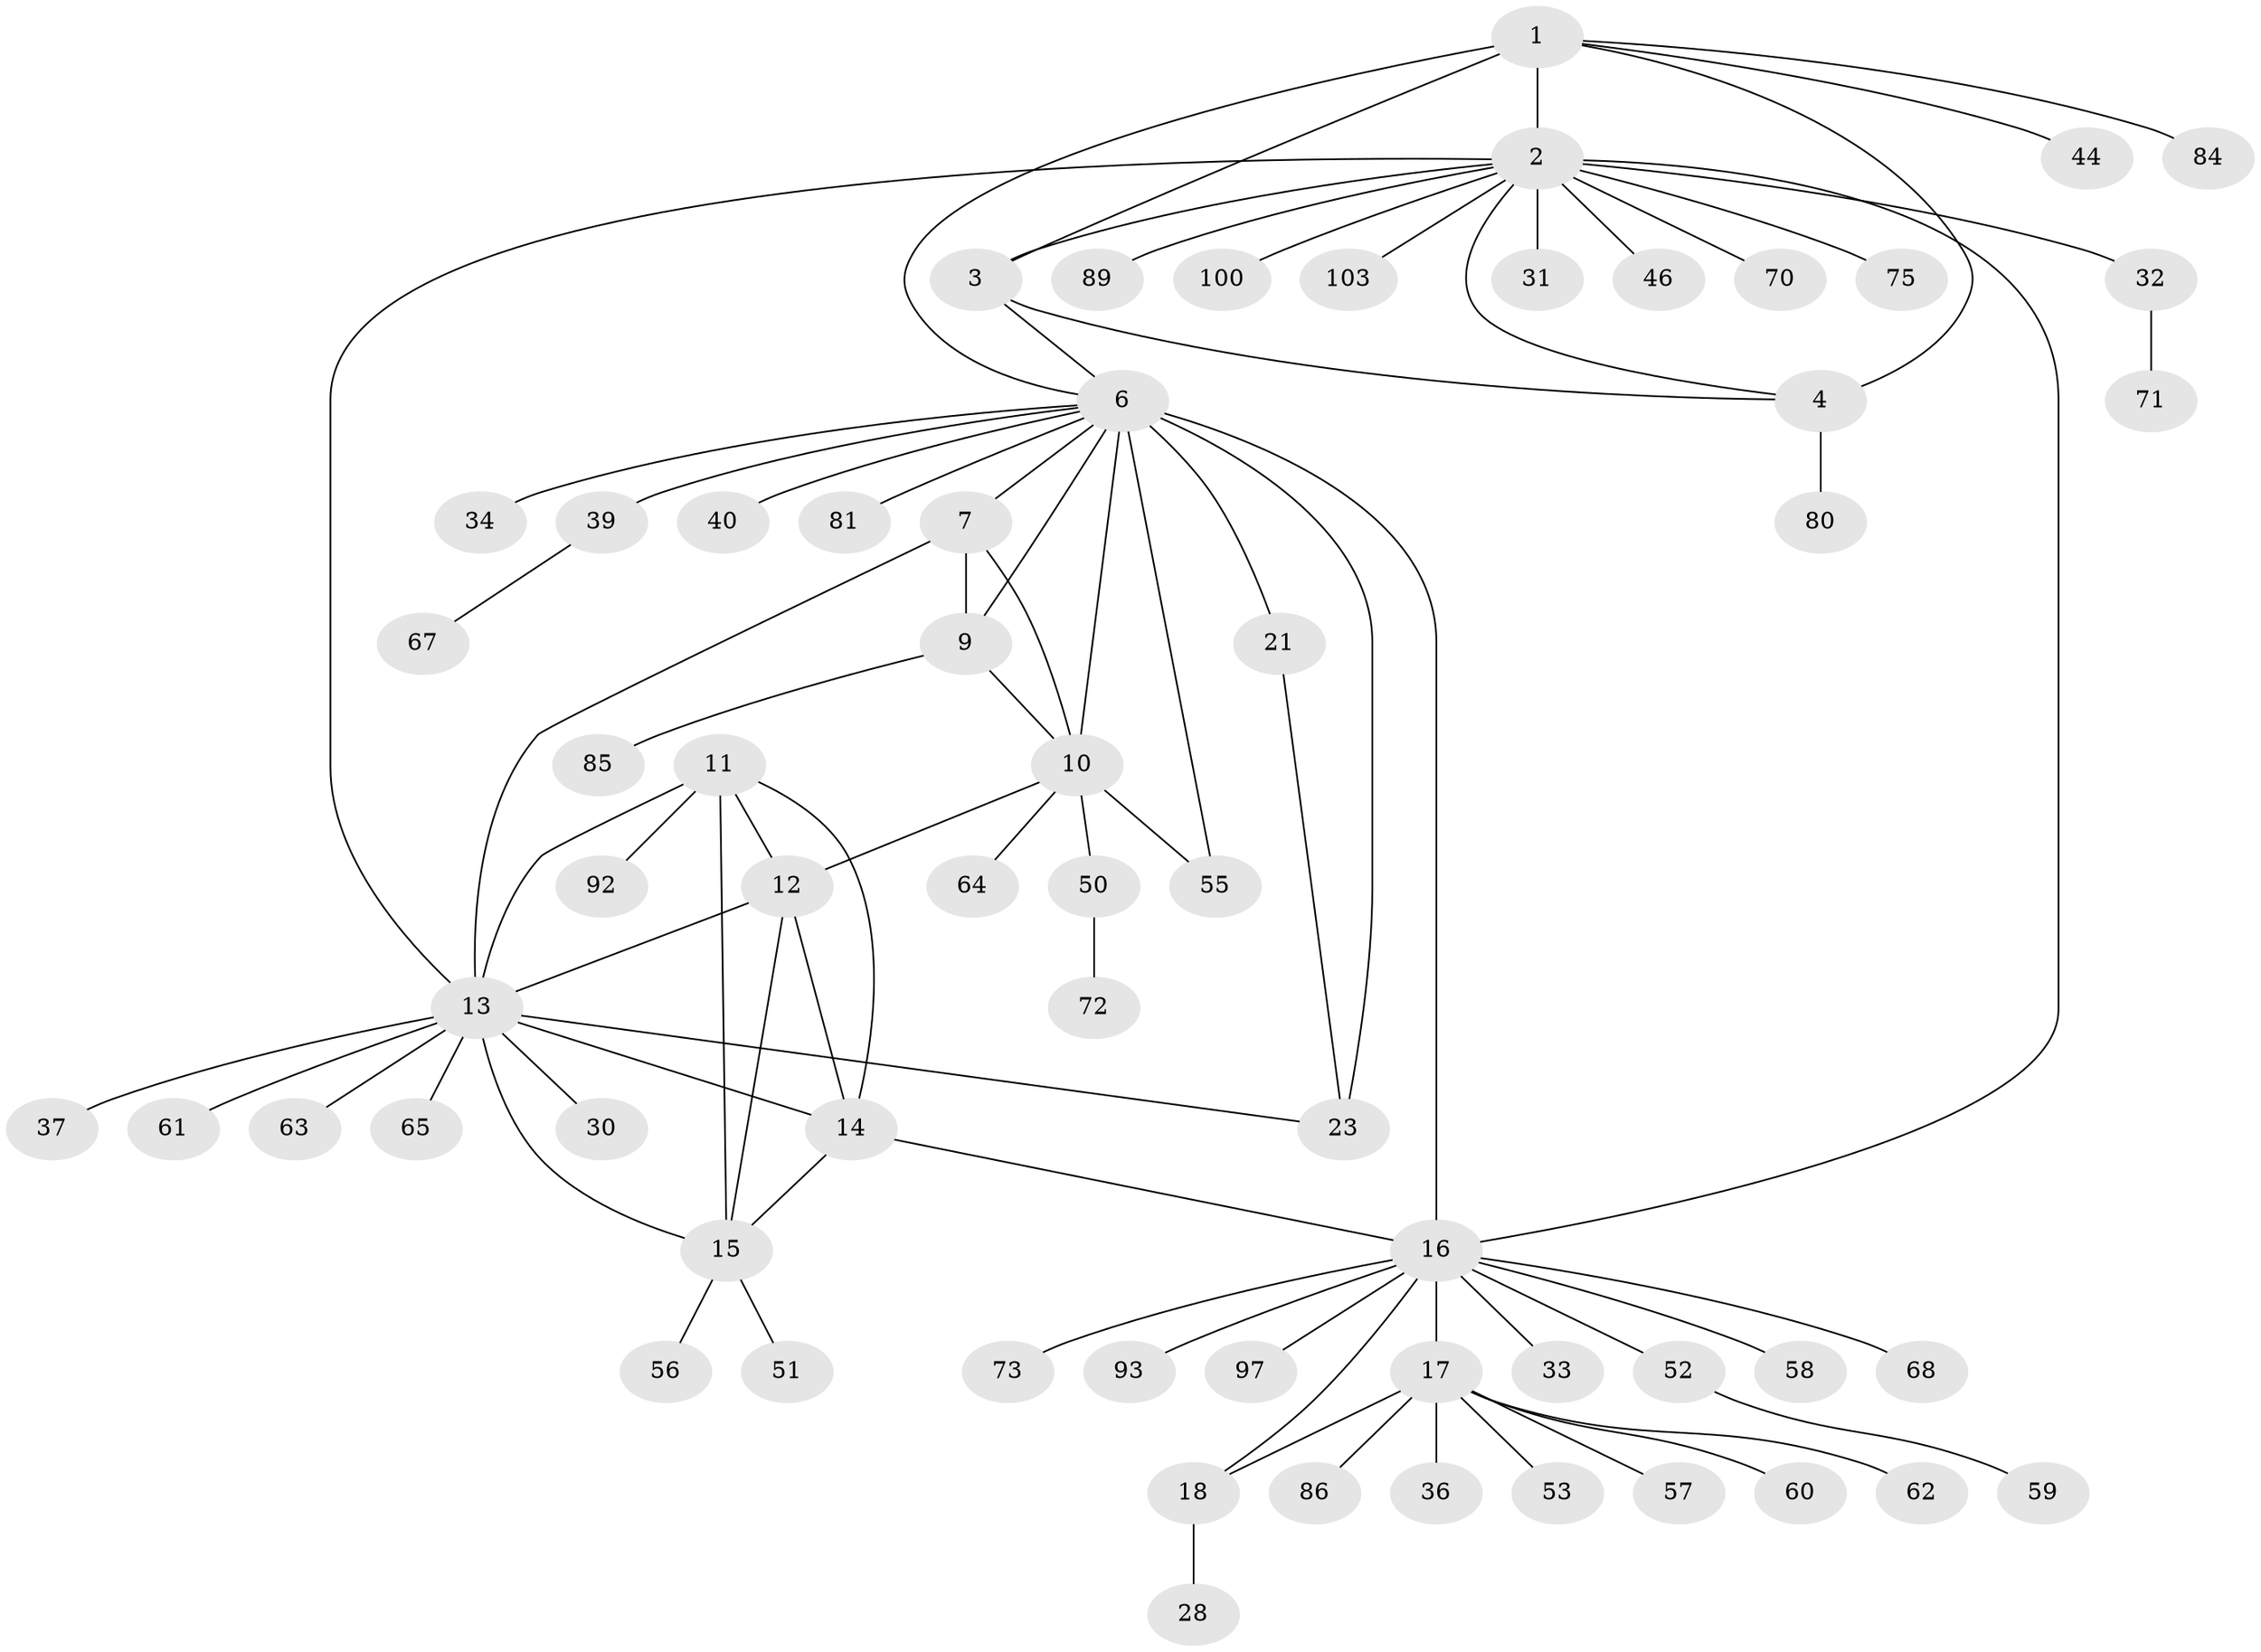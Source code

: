 // original degree distribution, {6: 0.08571428571428572, 14: 0.009523809523809525, 5: 0.05714285714285714, 7: 0.0380952380952381, 9: 0.01904761904761905, 8: 0.009523809523809525, 11: 0.009523809523809525, 10: 0.009523809523809525, 12: 0.009523809523809525, 1: 0.5619047619047619, 3: 0.01904761904761905, 2: 0.17142857142857143}
// Generated by graph-tools (version 1.1) at 2025/19/03/04/25 18:19:28]
// undirected, 63 vertices, 83 edges
graph export_dot {
graph [start="1"]
  node [color=gray90,style=filled];
  1 [super="+5"];
  2;
  3 [super="+27"];
  4 [super="+38"];
  6 [super="+8"];
  7 [super="+76+98"];
  9;
  10;
  11 [super="+41"];
  12;
  13 [super="+35+29+79"];
  14;
  15;
  16 [super="+20+42+102+19"];
  17;
  18;
  21 [super="+88+104+96"];
  23 [super="+45+25+95"];
  28;
  30;
  31;
  32;
  33;
  34 [super="+105"];
  36;
  37;
  39;
  40;
  44 [super="+47"];
  46 [super="+48"];
  50;
  51;
  52;
  53;
  55 [super="+94"];
  56;
  57;
  58;
  59 [super="+66"];
  60;
  61;
  62;
  63;
  64;
  65;
  67;
  68;
  70;
  71 [super="+78"];
  72 [super="+90"];
  73 [super="+82"];
  75;
  80;
  81;
  84;
  85;
  86;
  89;
  92;
  93;
  97;
  100;
  103;
  1 -- 2 [weight=2];
  1 -- 3 [weight=2];
  1 -- 4 [weight=2];
  1 -- 44;
  1 -- 84;
  1 -- 6;
  2 -- 3;
  2 -- 4;
  2 -- 13;
  2 -- 31;
  2 -- 32;
  2 -- 46;
  2 -- 70;
  2 -- 75;
  2 -- 89;
  2 -- 100;
  2 -- 103;
  2 -- 16;
  3 -- 4;
  3 -- 6;
  4 -- 80;
  6 -- 7 [weight=2];
  6 -- 9 [weight=2];
  6 -- 10 [weight=2];
  6 -- 39;
  6 -- 81;
  6 -- 34;
  6 -- 40;
  6 -- 16 [weight=2];
  6 -- 21 [weight=2];
  6 -- 55;
  6 -- 23 [weight=4];
  7 -- 9;
  7 -- 10;
  7 -- 13;
  9 -- 10;
  9 -- 85;
  10 -- 12;
  10 -- 50;
  10 -- 64;
  10 -- 55;
  11 -- 12;
  11 -- 13;
  11 -- 14;
  11 -- 15;
  11 -- 92;
  12 -- 13;
  12 -- 14;
  12 -- 15;
  13 -- 14;
  13 -- 15;
  13 -- 30;
  13 -- 65;
  13 -- 61;
  13 -- 37;
  13 -- 63;
  13 -- 23;
  14 -- 15;
  14 -- 16;
  15 -- 51;
  15 -- 56;
  16 -- 17 [weight=3];
  16 -- 18 [weight=3];
  16 -- 33;
  16 -- 97;
  16 -- 68;
  16 -- 73;
  16 -- 58;
  16 -- 93;
  16 -- 52;
  17 -- 18;
  17 -- 36;
  17 -- 53;
  17 -- 57;
  17 -- 60;
  17 -- 62;
  17 -- 86;
  18 -- 28;
  21 -- 23 [weight=2];
  32 -- 71;
  39 -- 67;
  50 -- 72;
  52 -- 59;
}
